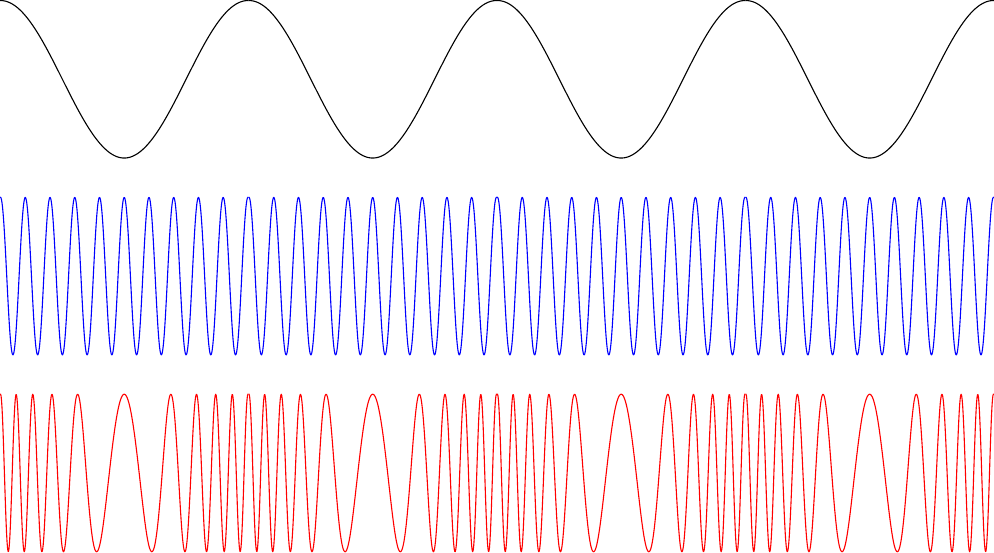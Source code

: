%%%%%%%%%%%%%%%%%%%%%%%%%%%%%%%%%%%%%%%%%%%%%%%%%%%%%%%%%%%%%
%% uncomment \def\export{} below to export animation
%% to multipage PDF a.pdf and run
%% 
%%  convert -density 300 -delay 4 -loop 0 -alpha remove a.pdf b.gif
%%
%% to get an animated GIF b.gif at 100/4 = 25 frames per s
%%%%%%%%%%%%%%%%%%%%%%%%%%%%%%%%%%%%%%%%%%%%%%%%%%%%%%%%%%%%%
\def\export{}
%%%%%%%%%%%%%%%%%%%%%%%%%%%%%%%%%%%%%%%%%%%%%%%%%%%%%%%%%%%%%

\ifdefined\export
  \documentclass[export]{standalone}
\else
  \documentclass{standalone}
\fi

\usepackage{pgfplots}
\pgfplotsset{compat=newest}
\usepackage{animate}
\usepackage{xsavebox} % xlrbox
\usepackage{calc} % \widthof{...}, \real{...}

\usepackage{amsmath}

\begin{document}
%
%save ONE cycle in an xlrbox
\begin{xlrbox}{OneCycle}
  \begin{tikzpicture}
    \begin{axis}[
      hide axis,
      x=1cm,y=1cm,
      /tikz/line cap=rect, /tikz/line join=round
    ]
      \addplot[domain=0:pi,black,samples=250] {cos(x*2*180/pi)};
      \addplot[domain=0:pi,blue,samples=500] {cos(x*20*180/pi)-2.5};
      \addplot[domain=0:pi,red,samples=500] {cos((x*20 + 6*sin(x*2*180/pi))*180/pi)-5};
    \end{axis}
  \end{tikzpicture}
\end{xlrbox}%
%
\begin{animateinline}[controls,loop]{10}
  \multiframe{18}{i=0+1}{
    \makebox[\widthof{\theOneCycle}*\real{4}][l]{% window = FOUR cycles
      \makebox[\widthof{\theOneCycle}/\real{18}*\real{-\i}]{}% offset
      \theOneCycle\theOneCycle\theOneCycle\theOneCycle\theOneCycle% moving FIVE cycles 
    }
  }
\end{animateinline}

\end{document}